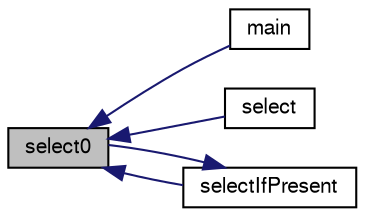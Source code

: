 digraph "select0"
{
  bgcolor="transparent";
  edge [fontname="FreeSans",fontsize="10",labelfontname="FreeSans",labelfontsize="10"];
  node [fontname="FreeSans",fontsize="10",shape=record];
  rankdir="LR";
  Node404 [label="select0",height=0.2,width=0.4,color="black", fillcolor="grey75", style="filled", fontcolor="black"];
  Node404 -> Node405 [dir="back",color="midnightblue",fontsize="10",style="solid",fontname="FreeSans"];
  Node405 [label="main",height=0.2,width=0.4,color="black",URL="$a13946.html#a0ddf1224851353fc92bfbff6f499fa97"];
  Node404 -> Node406 [dir="back",color="midnightblue",fontsize="10",style="solid",fontname="FreeSans"];
  Node406 [label="select",height=0.2,width=0.4,color="black",URL="$a26358.html#a3edd8ff6c48cd90aa0e5b03f1187fd80",tooltip="Return the set of times selected based on the argList options. "];
  Node404 -> Node407 [dir="back",color="midnightblue",fontsize="10",style="solid",fontname="FreeSans"];
  Node407 [label="selectIfPresent",height=0.2,width=0.4,color="black",URL="$a26358.html#a3d19426272899e062f56b60358a67218",tooltip="If any time option provided return the set of times (as select0) "];
  Node407 -> Node404 [dir="back",color="midnightblue",fontsize="10",style="solid",fontname="FreeSans"];
}
